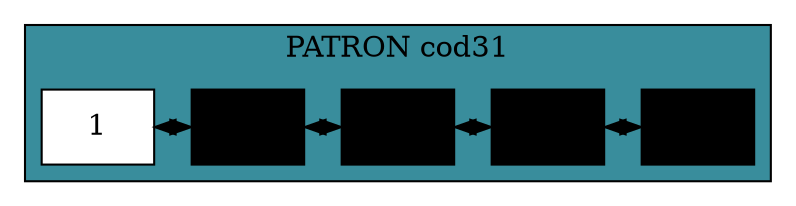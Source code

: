 digraph L{node[shape = box fillcolor = "#FFEDBB" style  = filled]subgraph cluster_p{label= "PATRON cod31"bgcolor = "#398D9C"edge [dir = "both"]celda1[label= "1", fillcolor =white, group = 2 ];celda2[label= "2", fillcolor =black, group = 2 ];celda3[label= "3", fillcolor =black, group = 2 ];celda4[label= "4", fillcolor =black, group = 2 ];celda5[label= "5", fillcolor =black, group = 2 ];celda1->celda2;celda2->celda3;celda3->celda4;celda4->celda5;{rank = same;celda1;celda2;celda3;celda4;celda5;}}}
